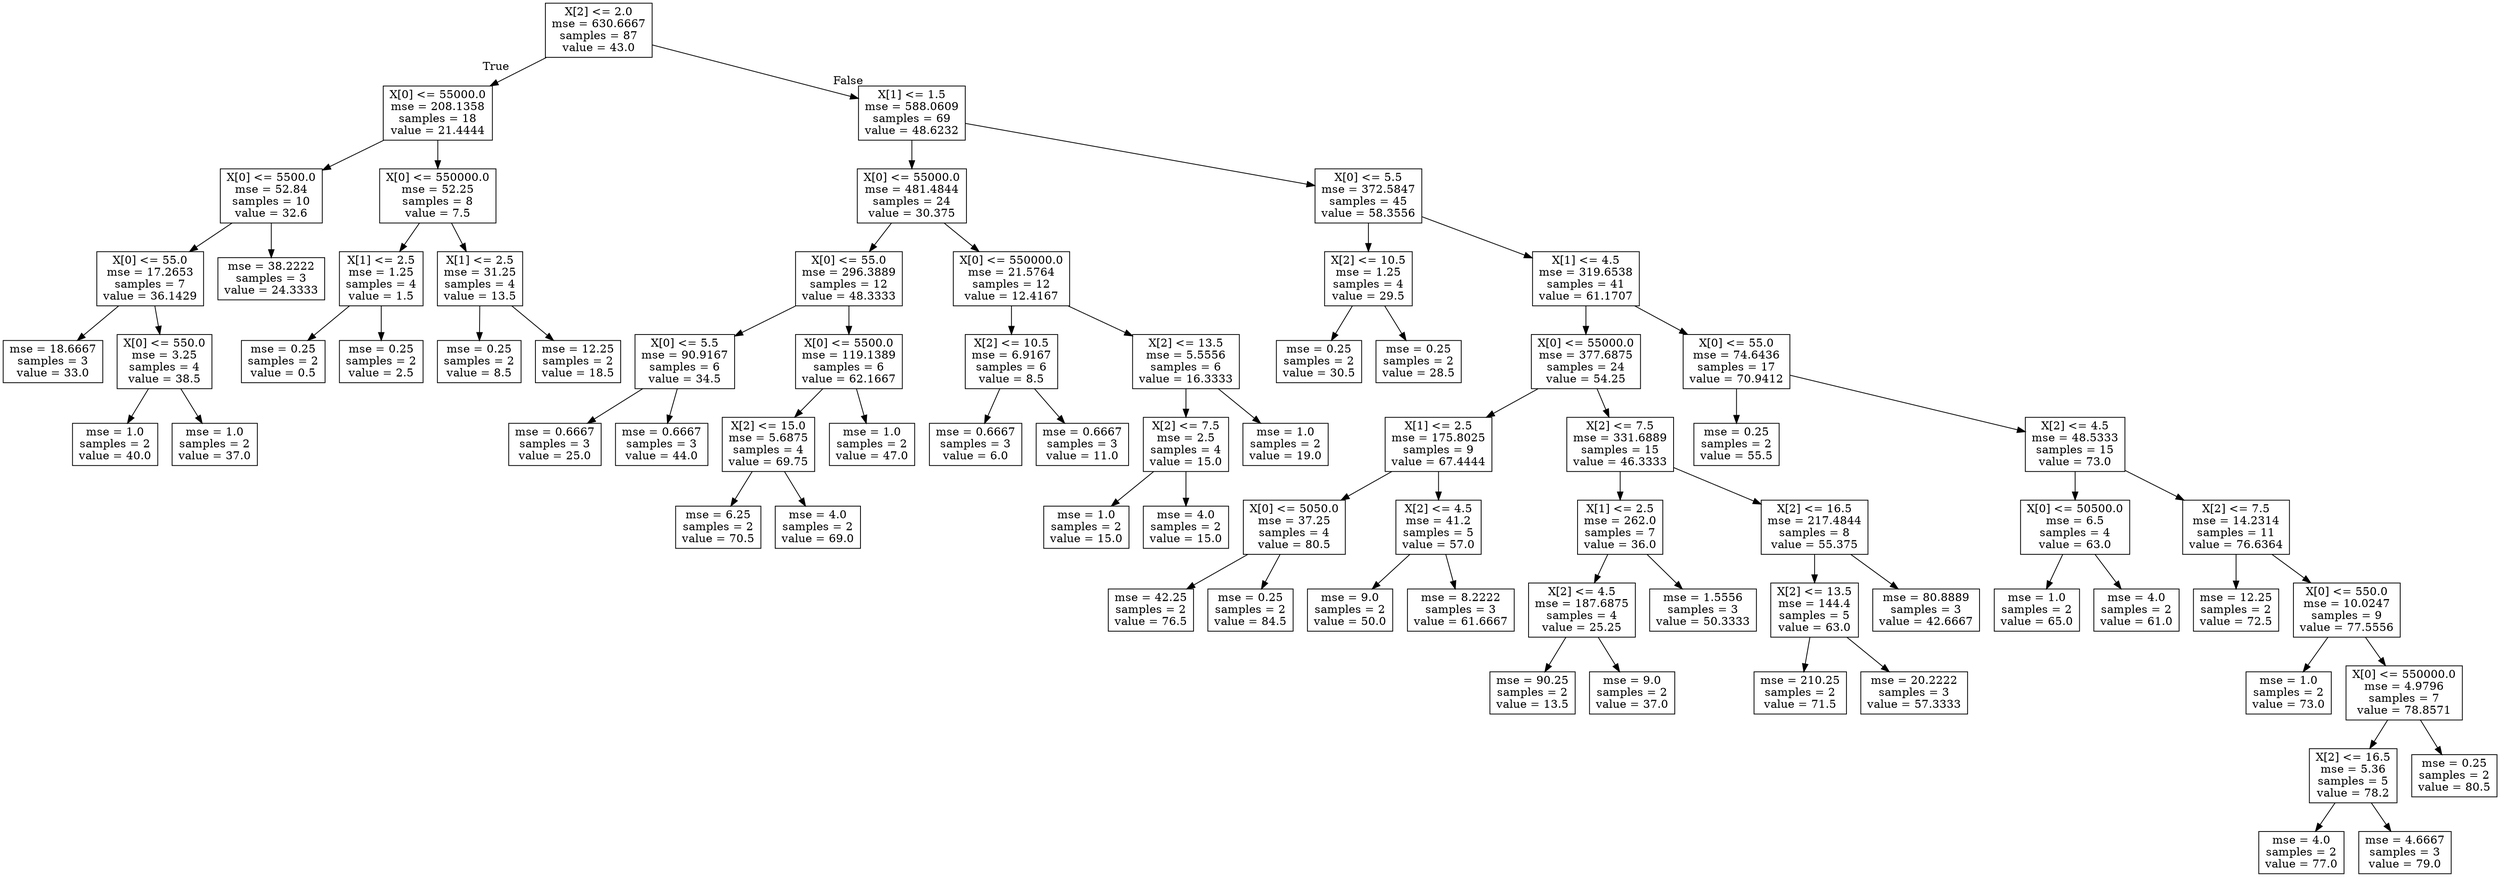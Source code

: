 digraph Tree {
node [shape=box] ;
0 [label="X[2] <= 2.0\nmse = 630.6667\nsamples = 87\nvalue = 43.0"] ;
1 [label="X[0] <= 55000.0\nmse = 208.1358\nsamples = 18\nvalue = 21.4444"] ;
0 -> 1 [labeldistance=2.5, labelangle=45, headlabel="True"] ;
2 [label="X[0] <= 5500.0\nmse = 52.84\nsamples = 10\nvalue = 32.6"] ;
1 -> 2 ;
3 [label="X[0] <= 55.0\nmse = 17.2653\nsamples = 7\nvalue = 36.1429"] ;
2 -> 3 ;
4 [label="mse = 18.6667\nsamples = 3\nvalue = 33.0"] ;
3 -> 4 ;
5 [label="X[0] <= 550.0\nmse = 3.25\nsamples = 4\nvalue = 38.5"] ;
3 -> 5 ;
6 [label="mse = 1.0\nsamples = 2\nvalue = 40.0"] ;
5 -> 6 ;
7 [label="mse = 1.0\nsamples = 2\nvalue = 37.0"] ;
5 -> 7 ;
8 [label="mse = 38.2222\nsamples = 3\nvalue = 24.3333"] ;
2 -> 8 ;
9 [label="X[0] <= 550000.0\nmse = 52.25\nsamples = 8\nvalue = 7.5"] ;
1 -> 9 ;
10 [label="X[1] <= 2.5\nmse = 1.25\nsamples = 4\nvalue = 1.5"] ;
9 -> 10 ;
11 [label="mse = 0.25\nsamples = 2\nvalue = 0.5"] ;
10 -> 11 ;
12 [label="mse = 0.25\nsamples = 2\nvalue = 2.5"] ;
10 -> 12 ;
13 [label="X[1] <= 2.5\nmse = 31.25\nsamples = 4\nvalue = 13.5"] ;
9 -> 13 ;
14 [label="mse = 0.25\nsamples = 2\nvalue = 8.5"] ;
13 -> 14 ;
15 [label="mse = 12.25\nsamples = 2\nvalue = 18.5"] ;
13 -> 15 ;
16 [label="X[1] <= 1.5\nmse = 588.0609\nsamples = 69\nvalue = 48.6232"] ;
0 -> 16 [labeldistance=2.5, labelangle=-45, headlabel="False"] ;
17 [label="X[0] <= 55000.0\nmse = 481.4844\nsamples = 24\nvalue = 30.375"] ;
16 -> 17 ;
18 [label="X[0] <= 55.0\nmse = 296.3889\nsamples = 12\nvalue = 48.3333"] ;
17 -> 18 ;
19 [label="X[0] <= 5.5\nmse = 90.9167\nsamples = 6\nvalue = 34.5"] ;
18 -> 19 ;
20 [label="mse = 0.6667\nsamples = 3\nvalue = 25.0"] ;
19 -> 20 ;
21 [label="mse = 0.6667\nsamples = 3\nvalue = 44.0"] ;
19 -> 21 ;
22 [label="X[0] <= 5500.0\nmse = 119.1389\nsamples = 6\nvalue = 62.1667"] ;
18 -> 22 ;
23 [label="X[2] <= 15.0\nmse = 5.6875\nsamples = 4\nvalue = 69.75"] ;
22 -> 23 ;
24 [label="mse = 6.25\nsamples = 2\nvalue = 70.5"] ;
23 -> 24 ;
25 [label="mse = 4.0\nsamples = 2\nvalue = 69.0"] ;
23 -> 25 ;
26 [label="mse = 1.0\nsamples = 2\nvalue = 47.0"] ;
22 -> 26 ;
27 [label="X[0] <= 550000.0\nmse = 21.5764\nsamples = 12\nvalue = 12.4167"] ;
17 -> 27 ;
28 [label="X[2] <= 10.5\nmse = 6.9167\nsamples = 6\nvalue = 8.5"] ;
27 -> 28 ;
29 [label="mse = 0.6667\nsamples = 3\nvalue = 6.0"] ;
28 -> 29 ;
30 [label="mse = 0.6667\nsamples = 3\nvalue = 11.0"] ;
28 -> 30 ;
31 [label="X[2] <= 13.5\nmse = 5.5556\nsamples = 6\nvalue = 16.3333"] ;
27 -> 31 ;
32 [label="X[2] <= 7.5\nmse = 2.5\nsamples = 4\nvalue = 15.0"] ;
31 -> 32 ;
33 [label="mse = 1.0\nsamples = 2\nvalue = 15.0"] ;
32 -> 33 ;
34 [label="mse = 4.0\nsamples = 2\nvalue = 15.0"] ;
32 -> 34 ;
35 [label="mse = 1.0\nsamples = 2\nvalue = 19.0"] ;
31 -> 35 ;
36 [label="X[0] <= 5.5\nmse = 372.5847\nsamples = 45\nvalue = 58.3556"] ;
16 -> 36 ;
37 [label="X[2] <= 10.5\nmse = 1.25\nsamples = 4\nvalue = 29.5"] ;
36 -> 37 ;
38 [label="mse = 0.25\nsamples = 2\nvalue = 30.5"] ;
37 -> 38 ;
39 [label="mse = 0.25\nsamples = 2\nvalue = 28.5"] ;
37 -> 39 ;
40 [label="X[1] <= 4.5\nmse = 319.6538\nsamples = 41\nvalue = 61.1707"] ;
36 -> 40 ;
41 [label="X[0] <= 55000.0\nmse = 377.6875\nsamples = 24\nvalue = 54.25"] ;
40 -> 41 ;
42 [label="X[1] <= 2.5\nmse = 175.8025\nsamples = 9\nvalue = 67.4444"] ;
41 -> 42 ;
43 [label="X[0] <= 5050.0\nmse = 37.25\nsamples = 4\nvalue = 80.5"] ;
42 -> 43 ;
44 [label="mse = 42.25\nsamples = 2\nvalue = 76.5"] ;
43 -> 44 ;
45 [label="mse = 0.25\nsamples = 2\nvalue = 84.5"] ;
43 -> 45 ;
46 [label="X[2] <= 4.5\nmse = 41.2\nsamples = 5\nvalue = 57.0"] ;
42 -> 46 ;
47 [label="mse = 9.0\nsamples = 2\nvalue = 50.0"] ;
46 -> 47 ;
48 [label="mse = 8.2222\nsamples = 3\nvalue = 61.6667"] ;
46 -> 48 ;
49 [label="X[2] <= 7.5\nmse = 331.6889\nsamples = 15\nvalue = 46.3333"] ;
41 -> 49 ;
50 [label="X[1] <= 2.5\nmse = 262.0\nsamples = 7\nvalue = 36.0"] ;
49 -> 50 ;
51 [label="X[2] <= 4.5\nmse = 187.6875\nsamples = 4\nvalue = 25.25"] ;
50 -> 51 ;
52 [label="mse = 90.25\nsamples = 2\nvalue = 13.5"] ;
51 -> 52 ;
53 [label="mse = 9.0\nsamples = 2\nvalue = 37.0"] ;
51 -> 53 ;
54 [label="mse = 1.5556\nsamples = 3\nvalue = 50.3333"] ;
50 -> 54 ;
55 [label="X[2] <= 16.5\nmse = 217.4844\nsamples = 8\nvalue = 55.375"] ;
49 -> 55 ;
56 [label="X[2] <= 13.5\nmse = 144.4\nsamples = 5\nvalue = 63.0"] ;
55 -> 56 ;
57 [label="mse = 210.25\nsamples = 2\nvalue = 71.5"] ;
56 -> 57 ;
58 [label="mse = 20.2222\nsamples = 3\nvalue = 57.3333"] ;
56 -> 58 ;
59 [label="mse = 80.8889\nsamples = 3\nvalue = 42.6667"] ;
55 -> 59 ;
60 [label="X[0] <= 55.0\nmse = 74.6436\nsamples = 17\nvalue = 70.9412"] ;
40 -> 60 ;
61 [label="mse = 0.25\nsamples = 2\nvalue = 55.5"] ;
60 -> 61 ;
62 [label="X[2] <= 4.5\nmse = 48.5333\nsamples = 15\nvalue = 73.0"] ;
60 -> 62 ;
63 [label="X[0] <= 50500.0\nmse = 6.5\nsamples = 4\nvalue = 63.0"] ;
62 -> 63 ;
64 [label="mse = 1.0\nsamples = 2\nvalue = 65.0"] ;
63 -> 64 ;
65 [label="mse = 4.0\nsamples = 2\nvalue = 61.0"] ;
63 -> 65 ;
66 [label="X[2] <= 7.5\nmse = 14.2314\nsamples = 11\nvalue = 76.6364"] ;
62 -> 66 ;
67 [label="mse = 12.25\nsamples = 2\nvalue = 72.5"] ;
66 -> 67 ;
68 [label="X[0] <= 550.0\nmse = 10.0247\nsamples = 9\nvalue = 77.5556"] ;
66 -> 68 ;
69 [label="mse = 1.0\nsamples = 2\nvalue = 73.0"] ;
68 -> 69 ;
70 [label="X[0] <= 550000.0\nmse = 4.9796\nsamples = 7\nvalue = 78.8571"] ;
68 -> 70 ;
71 [label="X[2] <= 16.5\nmse = 5.36\nsamples = 5\nvalue = 78.2"] ;
70 -> 71 ;
72 [label="mse = 4.0\nsamples = 2\nvalue = 77.0"] ;
71 -> 72 ;
73 [label="mse = 4.6667\nsamples = 3\nvalue = 79.0"] ;
71 -> 73 ;
74 [label="mse = 0.25\nsamples = 2\nvalue = 80.5"] ;
70 -> 74 ;
}